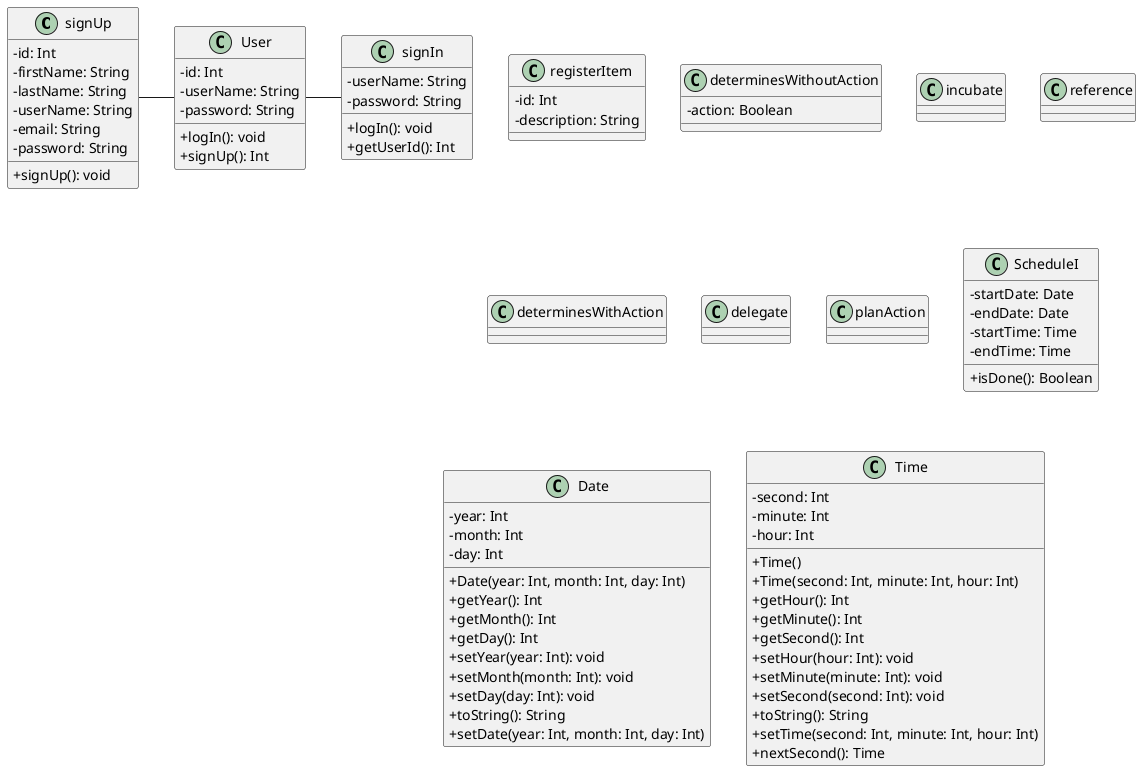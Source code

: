 @startuml meusys

skinparam ClassAttributeIconSize 0

class signUp {
  - id: Int
  - firstName: String
  - lastName: String
  - userName: String
  - email: String
  - password: String

  + signUp(): void
}

class User {
  - id: Int
  - userName: String
  - password: String

  + logIn(): void
  + signUp(): Int
}

class signIn {
  - userName: String
  - password: String

  + logIn(): void
  + getUserId(): Int
}

class registerItem {
  - id: Int
  - description: String
  
}
class determinesWithoutAction {
  - action: Boolean
}
class incubate {}
class reference {}
class determinesWithAction {}
class delegate {}
class planAction {}

class ScheduleI {
  - startDate: Date
  - endDate: Date
  - startTime: Time
  - endTime: Time
  + isDone(): Boolean
  
}

class Date {
  - year: Int
  - month: Int
  - day: Int
  + Date(year: Int, month: Int, day: Int)
  + getYear(): Int
  + getMonth(): Int
  + getDay(): Int
  + setYear(year: Int): void
  + setMonth(month: Int): void
  + setDay(day: Int): void
  + toString(): String
  + setDate(year: Int, month: Int, day: Int)
}

class Time {
  - second: Int
  - minute: Int
  - hour: Int
  + Time()
  + Time(second: Int, minute: Int, hour: Int)
  + getHour(): Int
  + getMinute(): Int
  + getSecond(): Int
  + setHour(hour: Int): void
  + setMinute(minute: Int): void
  + setSecond(second: Int): void
  + toString(): String
  + setTime(second: Int, minute: Int, hour: Int)
  + nextSecond(): Time
}

signUp - User
User - signIn

' scale 1
' left to right direction
' skinparam PackageStyle rectangle
' actor newUser
' actor user
' rectangle meusys {
  ' 
  ' newUser -- (register)
  ' newUser -u-> user
  ' user -- (login)
  ' user -- (write)
  ' user -- (audio)
  ' user -- (video)
  ' user -- (photography)
  ' user -- (attach file)
  ' user -- (determines)
  ' user -- (act)
' 
  ' (write)       -d.> (register item): include
  ' (audio)       -d.> (register item): include
  ' (video)       -d.> (register item): include
  ' (photography) -d.> (register item): include
  ' (attach file) -d.> (register item): include
' 
  ' (determines) <.d- (delegate)               : extend
  ' (determines) <.d- (plan action)            : extend
  ' (determines) <.d- (remove register item)   : extend
  ' (determines) <.d- (incubate register item) : extend
  ' (determines) <.d- (reference register item): extend
' }
@enduml 